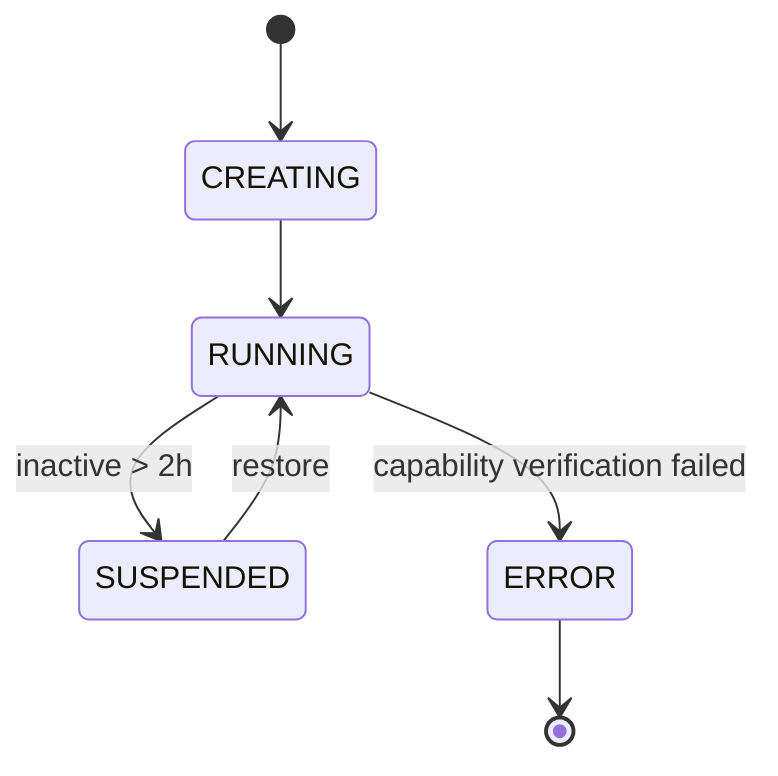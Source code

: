 stateDiagram-v2
  [*] --> CREATING
  CREATING --> RUNNING
  RUNNING --> SUSPENDED: inactive > 2h
  SUSPENDED --> RUNNING: restore
  RUNNING --> ERROR: capability verification failed
  ERROR --> [*]